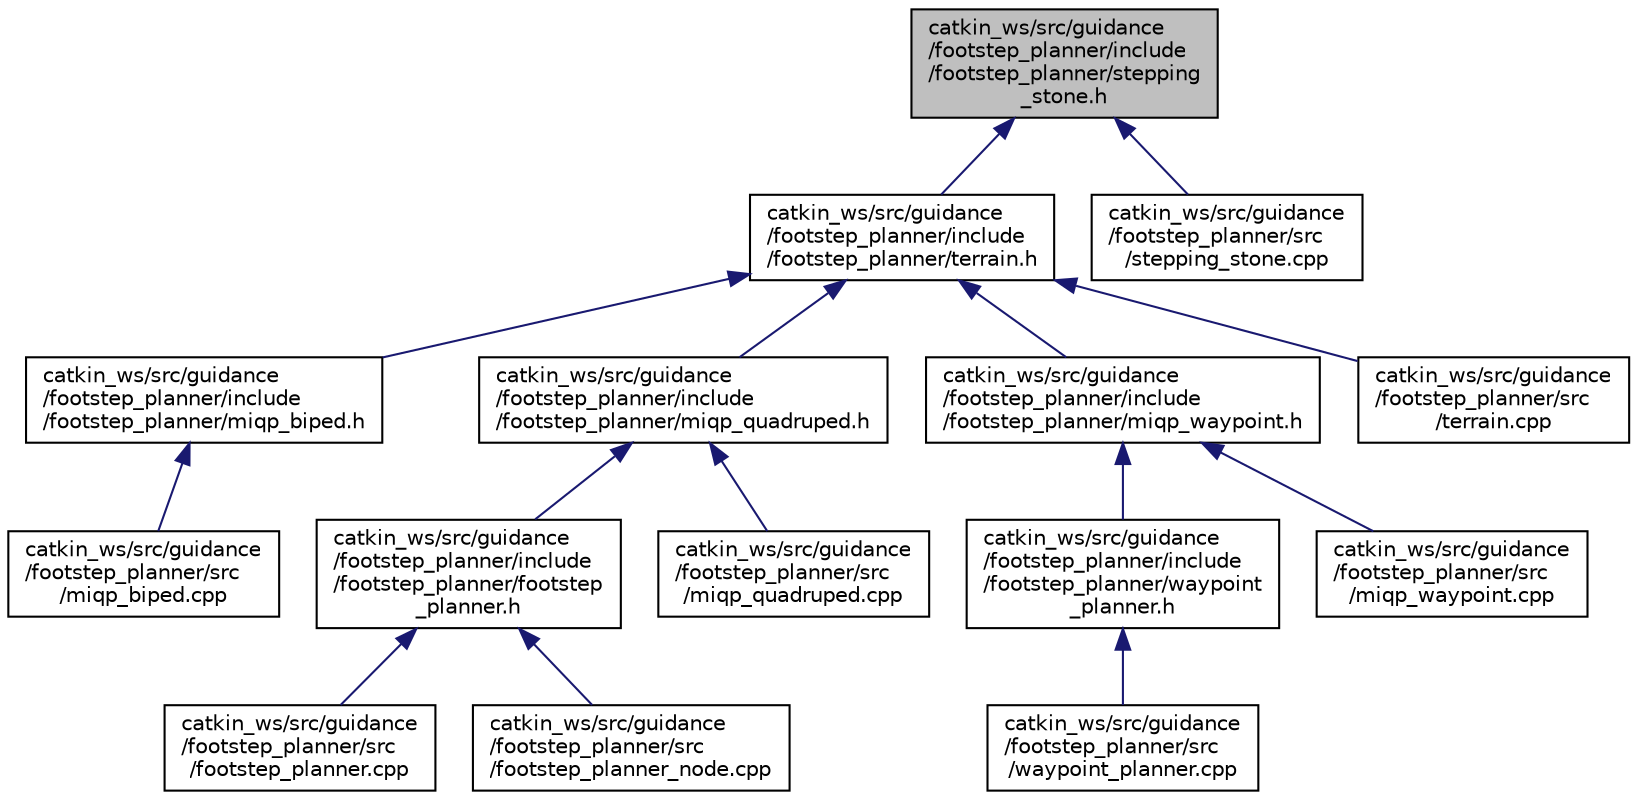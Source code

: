 digraph "catkin_ws/src/guidance/footstep_planner/include/footstep_planner/stepping_stone.h"
{
 // LATEX_PDF_SIZE
  edge [fontname="Helvetica",fontsize="10",labelfontname="Helvetica",labelfontsize="10"];
  node [fontname="Helvetica",fontsize="10",shape=record];
  Node1 [label="catkin_ws/src/guidance\l/footstep_planner/include\l/footstep_planner/stepping\l_stone.h",height=0.2,width=0.4,color="black", fillcolor="grey75", style="filled", fontcolor="black",tooltip=" "];
  Node1 -> Node2 [dir="back",color="midnightblue",fontsize="10",style="solid"];
  Node2 [label="catkin_ws/src/guidance\l/footstep_planner/include\l/footstep_planner/terrain.h",height=0.2,width=0.4,color="black", fillcolor="white", style="filled",URL="$terrain_8h.html",tooltip=" "];
  Node2 -> Node3 [dir="back",color="midnightblue",fontsize="10",style="solid"];
  Node3 [label="catkin_ws/src/guidance\l/footstep_planner/include\l/footstep_planner/miqp_biped.h",height=0.2,width=0.4,color="black", fillcolor="white", style="filled",URL="$miqp__biped_8h.html",tooltip=" "];
  Node3 -> Node4 [dir="back",color="midnightblue",fontsize="10",style="solid"];
  Node4 [label="catkin_ws/src/guidance\l/footstep_planner/src\l/miqp_biped.cpp",height=0.2,width=0.4,color="black", fillcolor="white", style="filled",URL="$miqp__biped_8cpp.html",tooltip=" "];
  Node2 -> Node5 [dir="back",color="midnightblue",fontsize="10",style="solid"];
  Node5 [label="catkin_ws/src/guidance\l/footstep_planner/include\l/footstep_planner/miqp_quadruped.h",height=0.2,width=0.4,color="black", fillcolor="white", style="filled",URL="$miqp__quadruped_8h.html",tooltip=" "];
  Node5 -> Node6 [dir="back",color="midnightblue",fontsize="10",style="solid"];
  Node6 [label="catkin_ws/src/guidance\l/footstep_planner/include\l/footstep_planner/footstep\l_planner.h",height=0.2,width=0.4,color="black", fillcolor="white", style="filled",URL="$footstep__planner_8h.html",tooltip=" "];
  Node6 -> Node7 [dir="back",color="midnightblue",fontsize="10",style="solid"];
  Node7 [label="catkin_ws/src/guidance\l/footstep_planner/src\l/footstep_planner.cpp",height=0.2,width=0.4,color="black", fillcolor="white", style="filled",URL="$footstep__planner_8cpp.html",tooltip=" "];
  Node6 -> Node8 [dir="back",color="midnightblue",fontsize="10",style="solid"];
  Node8 [label="catkin_ws/src/guidance\l/footstep_planner/src\l/footstep_planner_node.cpp",height=0.2,width=0.4,color="black", fillcolor="white", style="filled",URL="$footstep__planner__node_8cpp.html",tooltip=" "];
  Node5 -> Node9 [dir="back",color="midnightblue",fontsize="10",style="solid"];
  Node9 [label="catkin_ws/src/guidance\l/footstep_planner/src\l/miqp_quadruped.cpp",height=0.2,width=0.4,color="black", fillcolor="white", style="filled",URL="$miqp__quadruped_8cpp.html",tooltip=" "];
  Node2 -> Node10 [dir="back",color="midnightblue",fontsize="10",style="solid"];
  Node10 [label="catkin_ws/src/guidance\l/footstep_planner/include\l/footstep_planner/miqp_waypoint.h",height=0.2,width=0.4,color="black", fillcolor="white", style="filled",URL="$miqp__waypoint_8h.html",tooltip=" "];
  Node10 -> Node11 [dir="back",color="midnightblue",fontsize="10",style="solid"];
  Node11 [label="catkin_ws/src/guidance\l/footstep_planner/include\l/footstep_planner/waypoint\l_planner.h",height=0.2,width=0.4,color="black", fillcolor="white", style="filled",URL="$waypoint__planner_8h.html",tooltip=" "];
  Node11 -> Node12 [dir="back",color="midnightblue",fontsize="10",style="solid"];
  Node12 [label="catkin_ws/src/guidance\l/footstep_planner/src\l/waypoint_planner.cpp",height=0.2,width=0.4,color="black", fillcolor="white", style="filled",URL="$waypoint__planner_8cpp.html",tooltip=" "];
  Node10 -> Node13 [dir="back",color="midnightblue",fontsize="10",style="solid"];
  Node13 [label="catkin_ws/src/guidance\l/footstep_planner/src\l/miqp_waypoint.cpp",height=0.2,width=0.4,color="black", fillcolor="white", style="filled",URL="$miqp__waypoint_8cpp.html",tooltip=" "];
  Node2 -> Node14 [dir="back",color="midnightblue",fontsize="10",style="solid"];
  Node14 [label="catkin_ws/src/guidance\l/footstep_planner/src\l/terrain.cpp",height=0.2,width=0.4,color="black", fillcolor="white", style="filled",URL="$terrain_8cpp.html",tooltip=" "];
  Node1 -> Node15 [dir="back",color="midnightblue",fontsize="10",style="solid"];
  Node15 [label="catkin_ws/src/guidance\l/footstep_planner/src\l/stepping_stone.cpp",height=0.2,width=0.4,color="black", fillcolor="white", style="filled",URL="$stepping__stone_8cpp.html",tooltip=" "];
}

